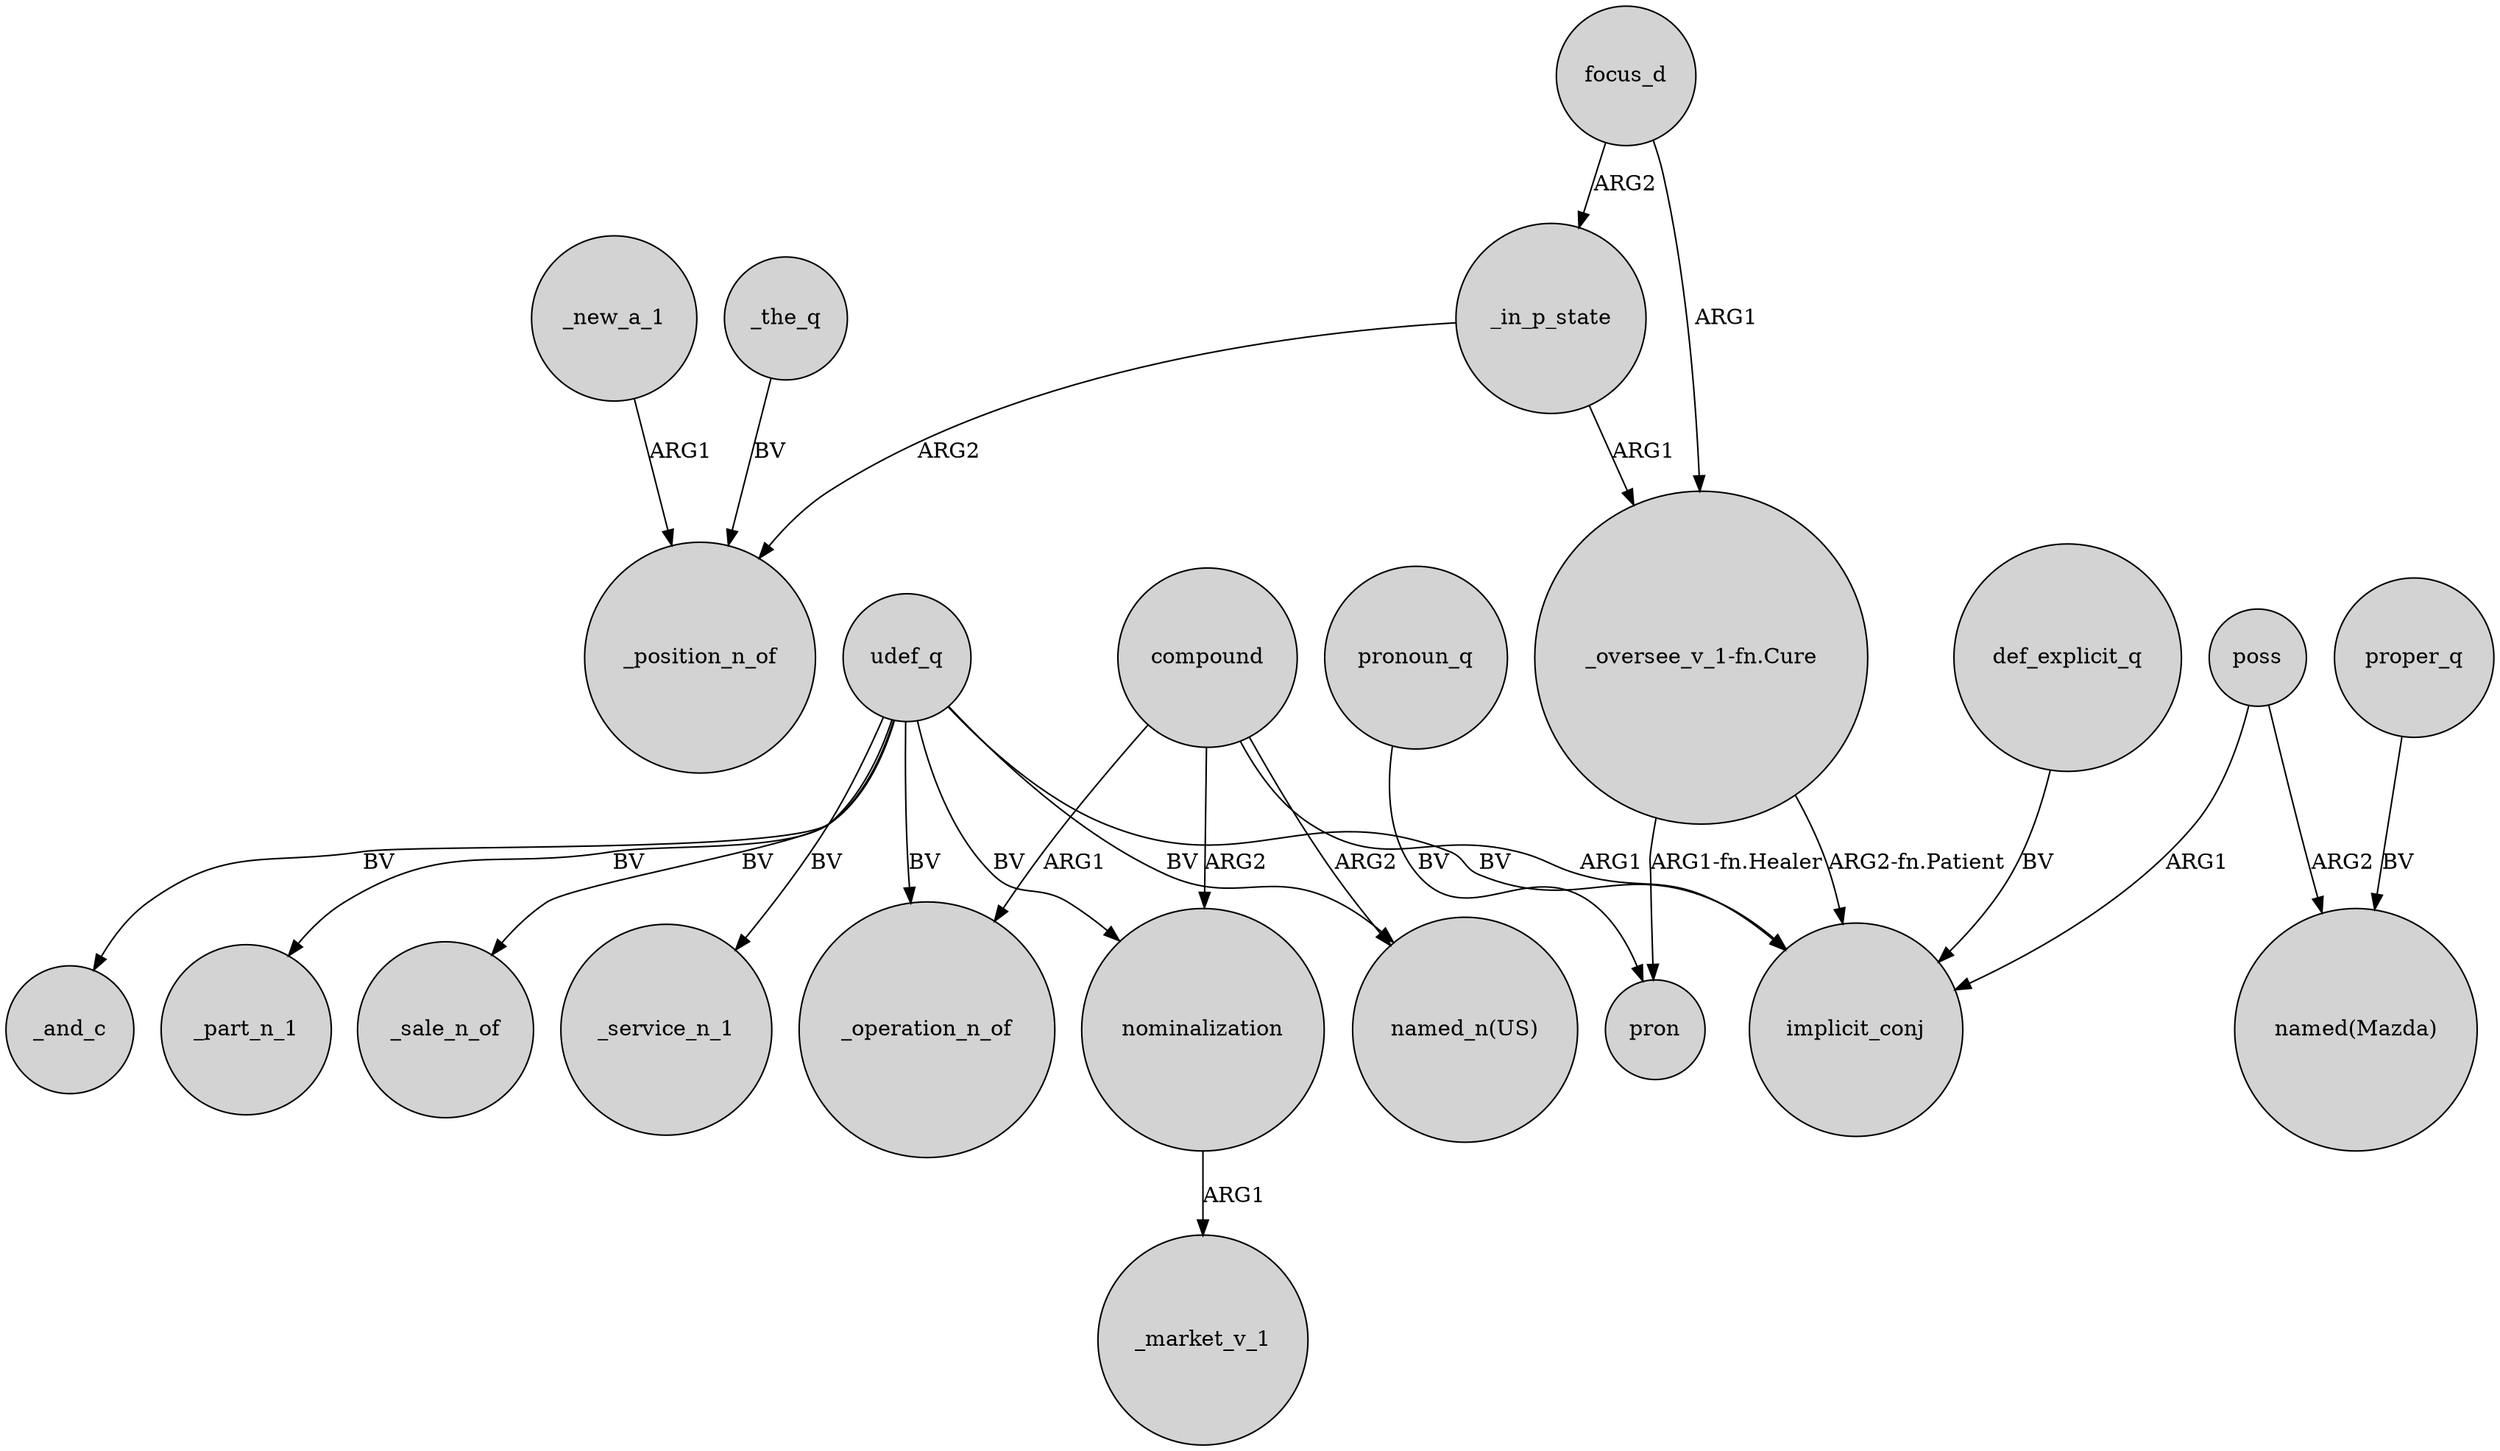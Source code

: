digraph {
	node [shape=circle style=filled]
	_new_a_1 -> _position_n_of [label=ARG1]
	focus_d -> _in_p_state [label=ARG2]
	compound -> _operation_n_of [label=ARG1]
	udef_q -> nominalization [label=BV]
	poss -> "named(Mazda)" [label=ARG2]
	focus_d -> "_oversee_v_1-fn.Cure" [label=ARG1]
	compound -> "named_n(US)" [label=ARG2]
	proper_q -> "named(Mazda)" [label=BV]
	compound -> nominalization [label=ARG2]
	udef_q -> _and_c [label=BV]
	pronoun_q -> pron [label=BV]
	compound -> implicit_conj [label=ARG1]
	_in_p_state -> _position_n_of [label=ARG2]
	poss -> implicit_conj [label=ARG1]
	"_oversee_v_1-fn.Cure" -> implicit_conj [label="ARG2-fn.Patient"]
	udef_q -> _part_n_1 [label=BV]
	_the_q -> _position_n_of [label=BV]
	udef_q -> implicit_conj [label=BV]
	"_oversee_v_1-fn.Cure" -> pron [label="ARG1-fn.Healer"]
	_in_p_state -> "_oversee_v_1-fn.Cure" [label=ARG1]
	udef_q -> _operation_n_of [label=BV]
	udef_q -> "named_n(US)" [label=BV]
	udef_q -> _sale_n_of [label=BV]
	udef_q -> _service_n_1 [label=BV]
	def_explicit_q -> implicit_conj [label=BV]
	nominalization -> _market_v_1 [label=ARG1]
}
